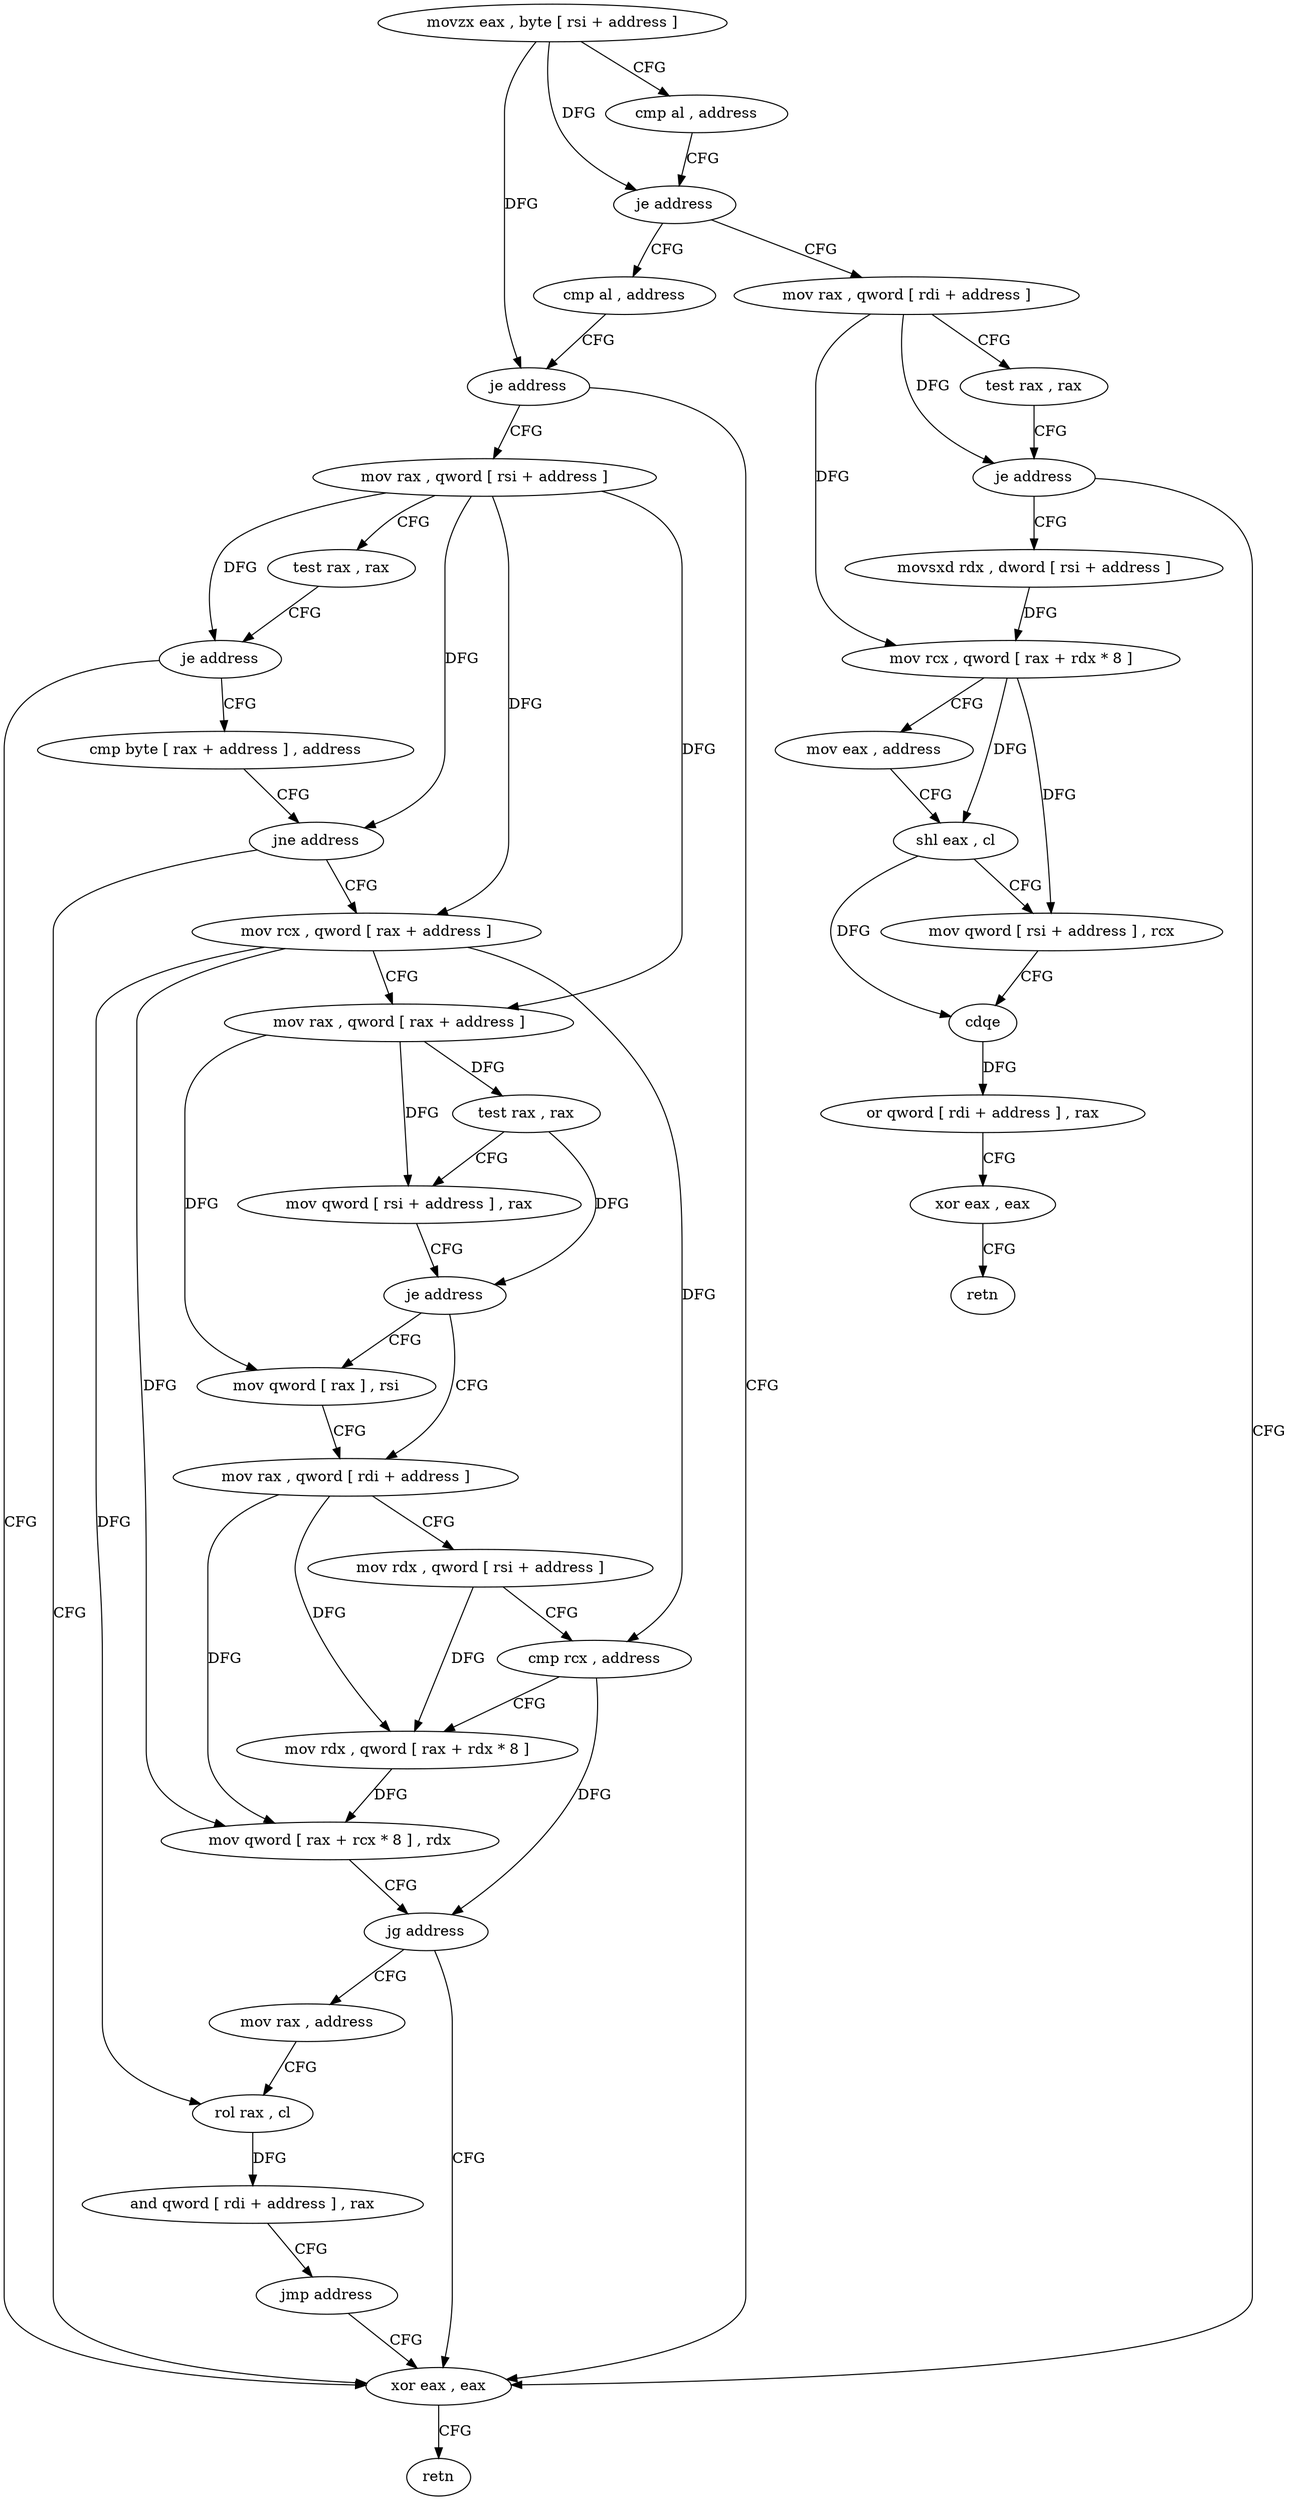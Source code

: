 digraph "func" {
"4328896" [label = "movzx eax , byte [ rsi + address ]" ]
"4328900" [label = "cmp al , address" ]
"4328902" [label = "je address" ]
"4328992" [label = "mov rax , qword [ rdi + address ]" ]
"4328904" [label = "cmp al , address" ]
"4328999" [label = "test rax , rax" ]
"4329002" [label = "je address" ]
"4328908" [label = "xor eax , eax" ]
"4329004" [label = "movsxd rdx , dword [ rsi + address ]" ]
"4328906" [label = "je address" ]
"4328912" [label = "mov rax , qword [ rsi + address ]" ]
"4328910" [label = "retn" ]
"4329008" [label = "mov rcx , qword [ rax + rdx * 8 ]" ]
"4329012" [label = "mov eax , address" ]
"4329017" [label = "shl eax , cl" ]
"4329019" [label = "mov qword [ rsi + address ] , rcx" ]
"4329023" [label = "cdqe" ]
"4329025" [label = "or qword [ rdi + address ] , rax" ]
"4329032" [label = "xor eax , eax" ]
"4329034" [label = "retn" ]
"4328916" [label = "test rax , rax" ]
"4328919" [label = "je address" ]
"4328921" [label = "cmp byte [ rax + address ] , address" ]
"4328925" [label = "jne address" ]
"4328927" [label = "mov rcx , qword [ rax + address ]" ]
"4328931" [label = "mov rax , qword [ rax + address ]" ]
"4328935" [label = "test rax , rax" ]
"4328938" [label = "mov qword [ rsi + address ] , rax" ]
"4328942" [label = "je address" ]
"4328947" [label = "mov rax , qword [ rdi + address ]" ]
"4328944" [label = "mov qword [ rax ] , rsi" ]
"4328954" [label = "mov rdx , qword [ rsi + address ]" ]
"4328958" [label = "cmp rcx , address" ]
"4328962" [label = "mov rdx , qword [ rax + rdx * 8 ]" ]
"4328966" [label = "mov qword [ rax + rcx * 8 ] , rdx" ]
"4328970" [label = "jg address" ]
"4328972" [label = "mov rax , address" ]
"4328979" [label = "rol rax , cl" ]
"4328982" [label = "and qword [ rdi + address ] , rax" ]
"4328989" [label = "jmp address" ]
"4328896" -> "4328900" [ label = "CFG" ]
"4328896" -> "4328902" [ label = "DFG" ]
"4328896" -> "4328906" [ label = "DFG" ]
"4328900" -> "4328902" [ label = "CFG" ]
"4328902" -> "4328992" [ label = "CFG" ]
"4328902" -> "4328904" [ label = "CFG" ]
"4328992" -> "4328999" [ label = "CFG" ]
"4328992" -> "4329002" [ label = "DFG" ]
"4328992" -> "4329008" [ label = "DFG" ]
"4328904" -> "4328906" [ label = "CFG" ]
"4328999" -> "4329002" [ label = "CFG" ]
"4329002" -> "4328908" [ label = "CFG" ]
"4329002" -> "4329004" [ label = "CFG" ]
"4328908" -> "4328910" [ label = "CFG" ]
"4329004" -> "4329008" [ label = "DFG" ]
"4328906" -> "4328912" [ label = "CFG" ]
"4328906" -> "4328908" [ label = "CFG" ]
"4328912" -> "4328916" [ label = "CFG" ]
"4328912" -> "4328919" [ label = "DFG" ]
"4328912" -> "4328925" [ label = "DFG" ]
"4328912" -> "4328927" [ label = "DFG" ]
"4328912" -> "4328931" [ label = "DFG" ]
"4329008" -> "4329012" [ label = "CFG" ]
"4329008" -> "4329017" [ label = "DFG" ]
"4329008" -> "4329019" [ label = "DFG" ]
"4329012" -> "4329017" [ label = "CFG" ]
"4329017" -> "4329019" [ label = "CFG" ]
"4329017" -> "4329023" [ label = "DFG" ]
"4329019" -> "4329023" [ label = "CFG" ]
"4329023" -> "4329025" [ label = "DFG" ]
"4329025" -> "4329032" [ label = "CFG" ]
"4329032" -> "4329034" [ label = "CFG" ]
"4328916" -> "4328919" [ label = "CFG" ]
"4328919" -> "4328908" [ label = "CFG" ]
"4328919" -> "4328921" [ label = "CFG" ]
"4328921" -> "4328925" [ label = "CFG" ]
"4328925" -> "4328908" [ label = "CFG" ]
"4328925" -> "4328927" [ label = "CFG" ]
"4328927" -> "4328931" [ label = "CFG" ]
"4328927" -> "4328958" [ label = "DFG" ]
"4328927" -> "4328966" [ label = "DFG" ]
"4328927" -> "4328979" [ label = "DFG" ]
"4328931" -> "4328935" [ label = "DFG" ]
"4328931" -> "4328938" [ label = "DFG" ]
"4328931" -> "4328944" [ label = "DFG" ]
"4328935" -> "4328938" [ label = "CFG" ]
"4328935" -> "4328942" [ label = "DFG" ]
"4328938" -> "4328942" [ label = "CFG" ]
"4328942" -> "4328947" [ label = "CFG" ]
"4328942" -> "4328944" [ label = "CFG" ]
"4328947" -> "4328954" [ label = "CFG" ]
"4328947" -> "4328962" [ label = "DFG" ]
"4328947" -> "4328966" [ label = "DFG" ]
"4328944" -> "4328947" [ label = "CFG" ]
"4328954" -> "4328958" [ label = "CFG" ]
"4328954" -> "4328962" [ label = "DFG" ]
"4328958" -> "4328962" [ label = "CFG" ]
"4328958" -> "4328970" [ label = "DFG" ]
"4328962" -> "4328966" [ label = "DFG" ]
"4328966" -> "4328970" [ label = "CFG" ]
"4328970" -> "4328908" [ label = "CFG" ]
"4328970" -> "4328972" [ label = "CFG" ]
"4328972" -> "4328979" [ label = "CFG" ]
"4328979" -> "4328982" [ label = "DFG" ]
"4328982" -> "4328989" [ label = "CFG" ]
"4328989" -> "4328908" [ label = "CFG" ]
}
